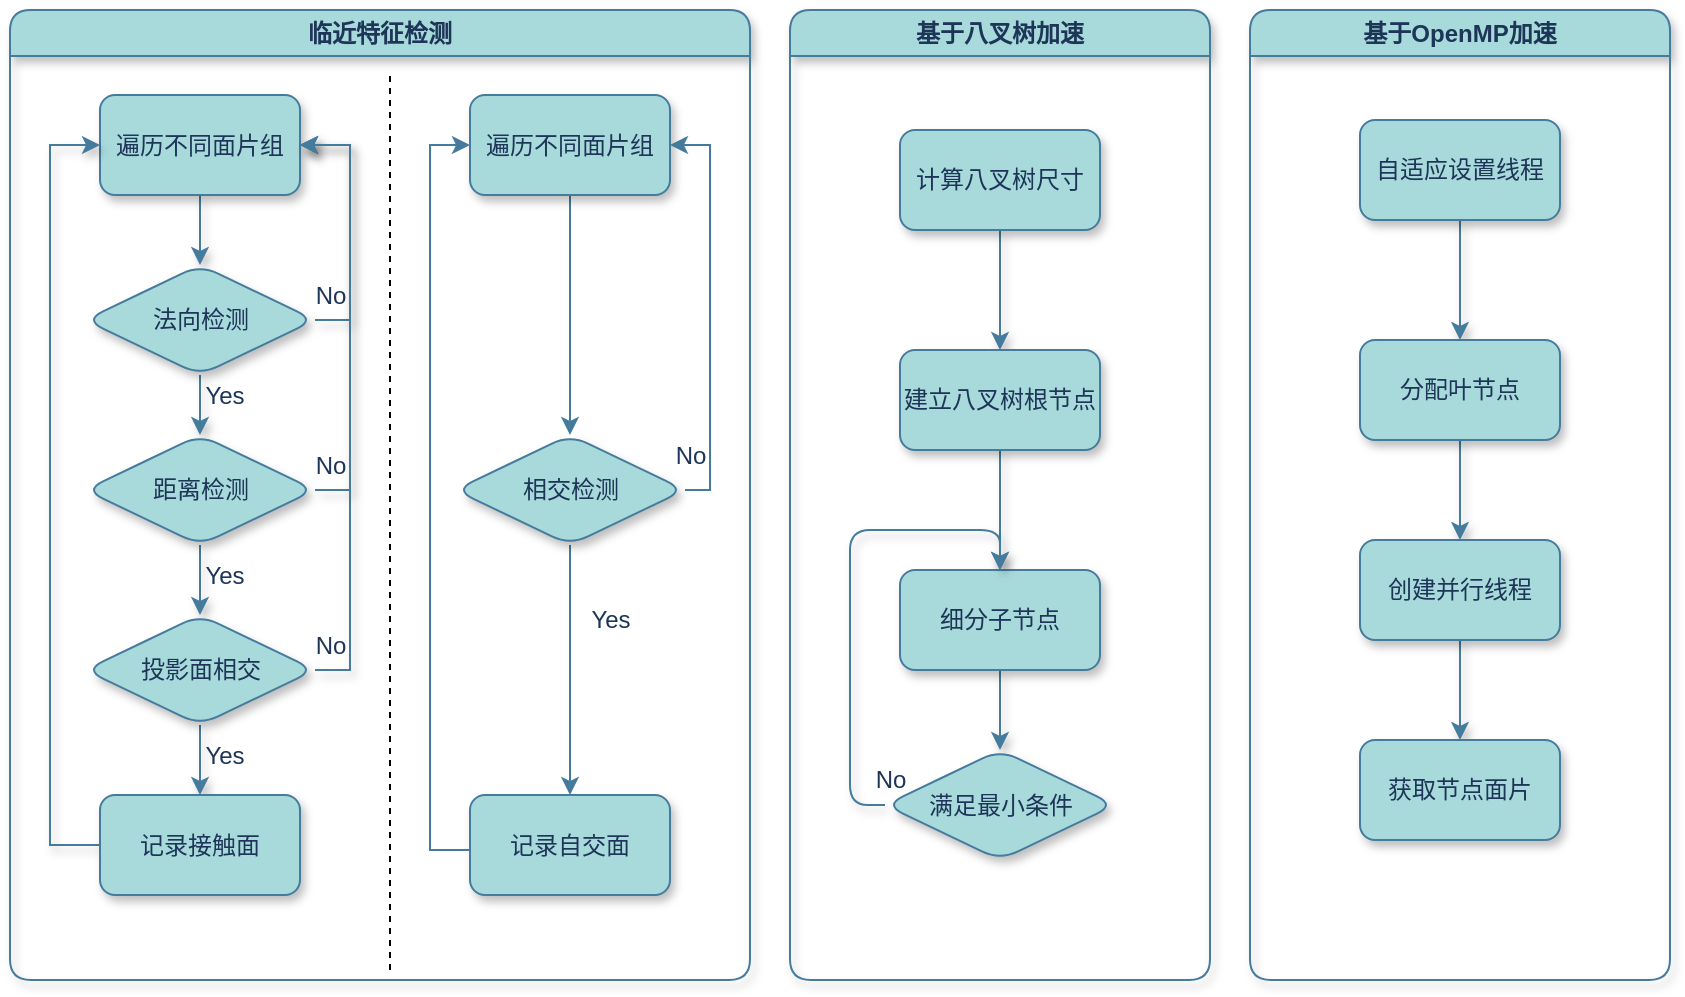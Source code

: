 <mxfile version="24.4.13" type="github">
  <diagram name="第 1 页" id="ZzKzGzbMgNCC5ZsEGFMA">
    <mxGraphModel dx="1379" dy="817" grid="1" gridSize="10" guides="1" tooltips="1" connect="1" arrows="1" fold="1" page="1" pageScale="1" pageWidth="827" pageHeight="1169" math="0" shadow="0">
      <root>
        <mxCell id="0" />
        <mxCell id="1" parent="0" />
        <mxCell id="21Rt-DlmAEweIlOZY0aC-1" value="基于八叉树加速" style="swimlane;whiteSpace=wrap;html=1;rounded=1;labelBackgroundColor=none;fillColor=#A8DADC;strokeColor=#457B9D;fontColor=#1D3557;shadow=1;" vertex="1" parent="1">
          <mxGeometry x="490" y="60" width="210" height="485" as="geometry" />
        </mxCell>
        <mxCell id="21Rt-DlmAEweIlOZY0aC-2" value="" style="edgeStyle=orthogonalEdgeStyle;rounded=1;orthogonalLoop=1;jettySize=auto;html=1;labelBackgroundColor=none;fontColor=default;strokeColor=#457B9D;shadow=1;" edge="1" parent="21Rt-DlmAEweIlOZY0aC-1" source="21Rt-DlmAEweIlOZY0aC-3" target="21Rt-DlmAEweIlOZY0aC-5">
          <mxGeometry relative="1" as="geometry" />
        </mxCell>
        <mxCell id="21Rt-DlmAEweIlOZY0aC-3" value="计算八叉树尺寸" style="rounded=1;whiteSpace=wrap;html=1;labelBackgroundColor=none;fillColor=#A8DADC;strokeColor=#457B9D;fontColor=#1D3557;shadow=1;" vertex="1" parent="21Rt-DlmAEweIlOZY0aC-1">
          <mxGeometry x="55" y="60" width="100" height="50" as="geometry" />
        </mxCell>
        <mxCell id="21Rt-DlmAEweIlOZY0aC-4" value="" style="edgeStyle=orthogonalEdgeStyle;rounded=1;orthogonalLoop=1;jettySize=auto;html=1;labelBackgroundColor=none;fontColor=default;strokeColor=#457B9D;shadow=1;" edge="1" parent="21Rt-DlmAEweIlOZY0aC-1" source="21Rt-DlmAEweIlOZY0aC-5" target="21Rt-DlmAEweIlOZY0aC-7">
          <mxGeometry relative="1" as="geometry" />
        </mxCell>
        <mxCell id="21Rt-DlmAEweIlOZY0aC-5" value="建立八叉树根节点" style="rounded=1;whiteSpace=wrap;html=1;labelBackgroundColor=none;fillColor=#A8DADC;strokeColor=#457B9D;fontColor=#1D3557;shadow=1;" vertex="1" parent="21Rt-DlmAEweIlOZY0aC-1">
          <mxGeometry x="55" y="170" width="100" height="50" as="geometry" />
        </mxCell>
        <mxCell id="21Rt-DlmAEweIlOZY0aC-6" value="" style="edgeStyle=orthogonalEdgeStyle;rounded=1;orthogonalLoop=1;jettySize=auto;html=1;labelBackgroundColor=none;fontColor=default;strokeColor=#457B9D;shadow=1;" edge="1" parent="21Rt-DlmAEweIlOZY0aC-1" source="21Rt-DlmAEweIlOZY0aC-7" target="21Rt-DlmAEweIlOZY0aC-9">
          <mxGeometry relative="1" as="geometry" />
        </mxCell>
        <mxCell id="21Rt-DlmAEweIlOZY0aC-7" value="细分子节点" style="rounded=1;whiteSpace=wrap;html=1;labelBackgroundColor=none;fillColor=#A8DADC;strokeColor=#457B9D;fontColor=#1D3557;shadow=1;" vertex="1" parent="21Rt-DlmAEweIlOZY0aC-1">
          <mxGeometry x="55" y="280" width="100" height="50" as="geometry" />
        </mxCell>
        <mxCell id="21Rt-DlmAEweIlOZY0aC-8" style="edgeStyle=orthogonalEdgeStyle;rounded=1;orthogonalLoop=1;jettySize=auto;html=1;entryX=0.5;entryY=0;entryDx=0;entryDy=0;labelBackgroundColor=none;fontColor=default;strokeColor=#457B9D;shadow=1;" edge="1" parent="21Rt-DlmAEweIlOZY0aC-1" source="21Rt-DlmAEweIlOZY0aC-9" target="21Rt-DlmAEweIlOZY0aC-7">
          <mxGeometry relative="1" as="geometry">
            <Array as="points">
              <mxPoint x="30" y="398" />
              <mxPoint x="30" y="260" />
              <mxPoint x="105" y="260" />
            </Array>
          </mxGeometry>
        </mxCell>
        <mxCell id="21Rt-DlmAEweIlOZY0aC-9" value="满足最小条件" style="rhombus;whiteSpace=wrap;html=1;rounded=1;labelBackgroundColor=none;fillColor=#A8DADC;strokeColor=#457B9D;fontColor=#1D3557;shadow=1;" vertex="1" parent="21Rt-DlmAEweIlOZY0aC-1">
          <mxGeometry x="47.5" y="370" width="115" height="55" as="geometry" />
        </mxCell>
        <mxCell id="21Rt-DlmAEweIlOZY0aC-10" value="No" style="text;html=1;align=center;verticalAlign=middle;resizable=0;points=[];autosize=1;strokeColor=none;fillColor=none;rounded=1;labelBackgroundColor=none;fontColor=#1D3557;shadow=1;" vertex="1" parent="21Rt-DlmAEweIlOZY0aC-1">
          <mxGeometry x="30" y="370" width="40" height="30" as="geometry" />
        </mxCell>
        <mxCell id="21Rt-DlmAEweIlOZY0aC-11" value="基于OpenMP加速" style="swimlane;whiteSpace=wrap;html=1;rounded=1;labelBackgroundColor=none;fillColor=#A8DADC;strokeColor=#457B9D;fontColor=#1D3557;shadow=1;" vertex="1" parent="1">
          <mxGeometry x="720" y="60" width="210" height="485" as="geometry" />
        </mxCell>
        <mxCell id="21Rt-DlmAEweIlOZY0aC-12" value="" style="edgeStyle=orthogonalEdgeStyle;rounded=0;orthogonalLoop=1;jettySize=auto;html=1;strokeColor=#457B9D;fontColor=#1D3557;fillColor=#A8DADC;shadow=1;" edge="1" parent="21Rt-DlmAEweIlOZY0aC-11" source="21Rt-DlmAEweIlOZY0aC-13" target="21Rt-DlmAEweIlOZY0aC-15">
          <mxGeometry relative="1" as="geometry" />
        </mxCell>
        <mxCell id="21Rt-DlmAEweIlOZY0aC-13" value="自适应设置线程" style="rounded=1;whiteSpace=wrap;html=1;labelBackgroundColor=none;fillColor=#A8DADC;strokeColor=#457B9D;fontColor=#1D3557;shadow=1;" vertex="1" parent="21Rt-DlmAEweIlOZY0aC-11">
          <mxGeometry x="55" y="55" width="100" height="50" as="geometry" />
        </mxCell>
        <mxCell id="21Rt-DlmAEweIlOZY0aC-14" value="" style="edgeStyle=orthogonalEdgeStyle;rounded=0;orthogonalLoop=1;jettySize=auto;html=1;strokeColor=#457B9D;fontColor=#1D3557;fillColor=#A8DADC;shadow=1;" edge="1" parent="21Rt-DlmAEweIlOZY0aC-11" source="21Rt-DlmAEweIlOZY0aC-15" target="21Rt-DlmAEweIlOZY0aC-17">
          <mxGeometry relative="1" as="geometry" />
        </mxCell>
        <mxCell id="21Rt-DlmAEweIlOZY0aC-15" value="分配叶节点" style="rounded=1;whiteSpace=wrap;html=1;labelBackgroundColor=none;fillColor=#A8DADC;strokeColor=#457B9D;fontColor=#1D3557;shadow=1;" vertex="1" parent="21Rt-DlmAEweIlOZY0aC-11">
          <mxGeometry x="55" y="165" width="100" height="50" as="geometry" />
        </mxCell>
        <mxCell id="21Rt-DlmAEweIlOZY0aC-16" value="" style="edgeStyle=orthogonalEdgeStyle;rounded=0;orthogonalLoop=1;jettySize=auto;html=1;strokeColor=#457B9D;fontColor=#1D3557;fillColor=#A8DADC;shadow=1;" edge="1" parent="21Rt-DlmAEweIlOZY0aC-11" source="21Rt-DlmAEweIlOZY0aC-17" target="21Rt-DlmAEweIlOZY0aC-18">
          <mxGeometry relative="1" as="geometry" />
        </mxCell>
        <mxCell id="21Rt-DlmAEweIlOZY0aC-17" value="创建并行线程" style="rounded=1;whiteSpace=wrap;html=1;labelBackgroundColor=none;fillColor=#A8DADC;strokeColor=#457B9D;fontColor=#1D3557;shadow=1;" vertex="1" parent="21Rt-DlmAEweIlOZY0aC-11">
          <mxGeometry x="55" y="265" width="100" height="50" as="geometry" />
        </mxCell>
        <mxCell id="21Rt-DlmAEweIlOZY0aC-18" value="获取节点面片" style="rounded=1;whiteSpace=wrap;html=1;labelBackgroundColor=none;fillColor=#A8DADC;strokeColor=#457B9D;fontColor=#1D3557;shadow=1;" vertex="1" parent="21Rt-DlmAEweIlOZY0aC-11">
          <mxGeometry x="55" y="365" width="100" height="50" as="geometry" />
        </mxCell>
        <mxCell id="21Rt-DlmAEweIlOZY0aC-19" value="临近特征检测" style="swimlane;whiteSpace=wrap;html=1;rounded=1;labelBackgroundColor=none;fillColor=#A8DADC;strokeColor=#457B9D;fontColor=#1D3557;shadow=1;" vertex="1" parent="1">
          <mxGeometry x="100" y="60" width="370" height="485" as="geometry" />
        </mxCell>
        <mxCell id="21Rt-DlmAEweIlOZY0aC-20" value="" style="edgeStyle=orthogonalEdgeStyle;rounded=0;orthogonalLoop=1;jettySize=auto;html=1;fontColor=default;labelBackgroundColor=none;strokeColor=#457B9D;shadow=1;" edge="1" parent="21Rt-DlmAEweIlOZY0aC-19" source="21Rt-DlmAEweIlOZY0aC-21" target="21Rt-DlmAEweIlOZY0aC-24">
          <mxGeometry relative="1" as="geometry" />
        </mxCell>
        <mxCell id="21Rt-DlmAEweIlOZY0aC-21" value="遍历不同面片组" style="rounded=1;whiteSpace=wrap;html=1;labelBackgroundColor=none;fillColor=#A8DADC;strokeColor=#457B9D;fontColor=#1D3557;glass=0;shadow=1;" vertex="1" parent="21Rt-DlmAEweIlOZY0aC-19">
          <mxGeometry x="45" y="42.5" width="100" height="50" as="geometry" />
        </mxCell>
        <mxCell id="21Rt-DlmAEweIlOZY0aC-22" value="" style="edgeStyle=orthogonalEdgeStyle;rounded=0;orthogonalLoop=1;jettySize=auto;html=1;labelBackgroundColor=none;strokeColor=#457B9D;fontColor=default;shadow=1;" edge="1" parent="21Rt-DlmAEweIlOZY0aC-19" source="21Rt-DlmAEweIlOZY0aC-24" target="21Rt-DlmAEweIlOZY0aC-27">
          <mxGeometry relative="1" as="geometry" />
        </mxCell>
        <mxCell id="21Rt-DlmAEweIlOZY0aC-23" style="edgeStyle=orthogonalEdgeStyle;rounded=0;orthogonalLoop=1;jettySize=auto;html=1;entryX=1;entryY=0.5;entryDx=0;entryDy=0;labelBackgroundColor=none;strokeColor=#457B9D;fontColor=default;shadow=1;" edge="1" parent="21Rt-DlmAEweIlOZY0aC-19" source="21Rt-DlmAEweIlOZY0aC-24" target="21Rt-DlmAEweIlOZY0aC-21">
          <mxGeometry relative="1" as="geometry">
            <Array as="points">
              <mxPoint x="170" y="155.5" />
              <mxPoint x="170" y="67.5" />
            </Array>
          </mxGeometry>
        </mxCell>
        <mxCell id="21Rt-DlmAEweIlOZY0aC-24" value="法向检测" style="rhombus;whiteSpace=wrap;html=1;rounded=1;labelBackgroundColor=none;fillColor=#A8DADC;strokeColor=#457B9D;fontColor=#1D3557;shadow=1;" vertex="1" parent="21Rt-DlmAEweIlOZY0aC-19">
          <mxGeometry x="37.5" y="127.5" width="115" height="55" as="geometry" />
        </mxCell>
        <mxCell id="21Rt-DlmAEweIlOZY0aC-25" value="" style="edgeStyle=orthogonalEdgeStyle;rounded=0;orthogonalLoop=1;jettySize=auto;html=1;labelBackgroundColor=none;strokeColor=#457B9D;fontColor=default;shadow=1;" edge="1" parent="21Rt-DlmAEweIlOZY0aC-19" source="21Rt-DlmAEweIlOZY0aC-27" target="21Rt-DlmAEweIlOZY0aC-30">
          <mxGeometry relative="1" as="geometry" />
        </mxCell>
        <mxCell id="21Rt-DlmAEweIlOZY0aC-26" style="edgeStyle=orthogonalEdgeStyle;rounded=0;orthogonalLoop=1;jettySize=auto;html=1;entryX=1;entryY=0.5;entryDx=0;entryDy=0;labelBackgroundColor=none;strokeColor=#457B9D;fontColor=default;shadow=1;" edge="1" parent="21Rt-DlmAEweIlOZY0aC-19" source="21Rt-DlmAEweIlOZY0aC-27" target="21Rt-DlmAEweIlOZY0aC-21">
          <mxGeometry relative="1" as="geometry">
            <Array as="points">
              <mxPoint x="170" y="240.5" />
              <mxPoint x="170" y="67.5" />
            </Array>
          </mxGeometry>
        </mxCell>
        <mxCell id="21Rt-DlmAEweIlOZY0aC-27" value="距离检测" style="rhombus;whiteSpace=wrap;html=1;rounded=1;labelBackgroundColor=none;fillColor=#A8DADC;strokeColor=#457B9D;fontColor=#1D3557;shadow=1;" vertex="1" parent="21Rt-DlmAEweIlOZY0aC-19">
          <mxGeometry x="37.5" y="212.5" width="115" height="55" as="geometry" />
        </mxCell>
        <mxCell id="21Rt-DlmAEweIlOZY0aC-28" value="" style="edgeStyle=orthogonalEdgeStyle;rounded=0;orthogonalLoop=1;jettySize=auto;html=1;labelBackgroundColor=none;strokeColor=#457B9D;fontColor=default;shadow=1;" edge="1" parent="21Rt-DlmAEweIlOZY0aC-19" source="21Rt-DlmAEweIlOZY0aC-30" target="21Rt-DlmAEweIlOZY0aC-32">
          <mxGeometry relative="1" as="geometry" />
        </mxCell>
        <mxCell id="21Rt-DlmAEweIlOZY0aC-29" style="edgeStyle=orthogonalEdgeStyle;rounded=0;orthogonalLoop=1;jettySize=auto;html=1;entryX=1;entryY=0.5;entryDx=0;entryDy=0;labelBackgroundColor=none;strokeColor=#457B9D;fontColor=default;shadow=1;" edge="1" parent="21Rt-DlmAEweIlOZY0aC-19" source="21Rt-DlmAEweIlOZY0aC-30" target="21Rt-DlmAEweIlOZY0aC-21">
          <mxGeometry relative="1" as="geometry">
            <Array as="points">
              <mxPoint x="170" y="330.5" />
              <mxPoint x="170" y="67.5" />
            </Array>
          </mxGeometry>
        </mxCell>
        <mxCell id="21Rt-DlmAEweIlOZY0aC-30" value="投影面相交" style="rhombus;whiteSpace=wrap;html=1;rounded=1;labelBackgroundColor=none;fillColor=#A8DADC;strokeColor=#457B9D;fontColor=#1D3557;shadow=1;" vertex="1" parent="21Rt-DlmAEweIlOZY0aC-19">
          <mxGeometry x="37.5" y="302.5" width="115" height="55" as="geometry" />
        </mxCell>
        <mxCell id="21Rt-DlmAEweIlOZY0aC-31" style="edgeStyle=orthogonalEdgeStyle;rounded=0;orthogonalLoop=1;jettySize=auto;html=1;entryX=0;entryY=0.5;entryDx=0;entryDy=0;labelBackgroundColor=none;strokeColor=#457B9D;fontColor=default;shadow=1;" edge="1" parent="21Rt-DlmAEweIlOZY0aC-19" source="21Rt-DlmAEweIlOZY0aC-32" target="21Rt-DlmAEweIlOZY0aC-21">
          <mxGeometry relative="1" as="geometry">
            <Array as="points">
              <mxPoint x="20" y="417.5" />
              <mxPoint x="20" y="67.5" />
            </Array>
          </mxGeometry>
        </mxCell>
        <mxCell id="21Rt-DlmAEweIlOZY0aC-32" value="记录接触面" style="rounded=1;whiteSpace=wrap;html=1;labelBackgroundColor=none;fillColor=#A8DADC;strokeColor=#457B9D;fontColor=#1D3557;shadow=1;" vertex="1" parent="21Rt-DlmAEweIlOZY0aC-19">
          <mxGeometry x="45" y="392.5" width="100" height="50" as="geometry" />
        </mxCell>
        <mxCell id="21Rt-DlmAEweIlOZY0aC-33" value="Yes" style="text;html=1;align=center;verticalAlign=middle;resizable=0;points=[];autosize=1;strokeColor=none;fillColor=none;fontColor=#1D3557;shadow=1;" vertex="1" parent="21Rt-DlmAEweIlOZY0aC-19">
          <mxGeometry x="87" y="177.5" width="40" height="30" as="geometry" />
        </mxCell>
        <mxCell id="21Rt-DlmAEweIlOZY0aC-34" value="Yes" style="text;html=1;align=center;verticalAlign=middle;resizable=0;points=[];autosize=1;strokeColor=none;fillColor=none;fontColor=#1D3557;shadow=1;" vertex="1" parent="21Rt-DlmAEweIlOZY0aC-19">
          <mxGeometry x="87" y="267.5" width="40" height="30" as="geometry" />
        </mxCell>
        <mxCell id="21Rt-DlmAEweIlOZY0aC-35" value="Yes" style="text;html=1;align=center;verticalAlign=middle;resizable=0;points=[];autosize=1;strokeColor=none;fillColor=none;fontColor=#1D3557;shadow=1;" vertex="1" parent="21Rt-DlmAEweIlOZY0aC-19">
          <mxGeometry x="87" y="357.5" width="40" height="30" as="geometry" />
        </mxCell>
        <mxCell id="21Rt-DlmAEweIlOZY0aC-36" value="No" style="text;html=1;align=center;verticalAlign=middle;resizable=0;points=[];autosize=1;strokeColor=none;fillColor=none;rounded=1;labelBackgroundColor=none;fontColor=#1D3557;shadow=1;" vertex="1" parent="21Rt-DlmAEweIlOZY0aC-19">
          <mxGeometry x="140" y="127.5" width="40" height="30" as="geometry" />
        </mxCell>
        <mxCell id="21Rt-DlmAEweIlOZY0aC-37" value="No" style="text;html=1;align=center;verticalAlign=middle;resizable=0;points=[];autosize=1;strokeColor=none;fillColor=none;rounded=1;labelBackgroundColor=none;fontColor=#1D3557;shadow=1;" vertex="1" parent="21Rt-DlmAEweIlOZY0aC-19">
          <mxGeometry x="140" y="212.5" width="40" height="30" as="geometry" />
        </mxCell>
        <mxCell id="21Rt-DlmAEweIlOZY0aC-38" value="No" style="text;html=1;align=center;verticalAlign=middle;resizable=0;points=[];autosize=1;strokeColor=none;fillColor=none;rounded=1;labelBackgroundColor=none;fontColor=#1D3557;shadow=1;" vertex="1" parent="21Rt-DlmAEweIlOZY0aC-19">
          <mxGeometry x="140" y="302.5" width="40" height="30" as="geometry" />
        </mxCell>
        <mxCell id="21Rt-DlmAEweIlOZY0aC-39" value="" style="endArrow=none;dashed=1;html=1;rounded=0;" edge="1" parent="21Rt-DlmAEweIlOZY0aC-19">
          <mxGeometry width="50" height="50" relative="1" as="geometry">
            <mxPoint x="190" y="480" as="sourcePoint" />
            <mxPoint x="190" y="30" as="targetPoint" />
          </mxGeometry>
        </mxCell>
        <mxCell id="21Rt-DlmAEweIlOZY0aC-40" style="edgeStyle=orthogonalEdgeStyle;rounded=0;orthogonalLoop=1;jettySize=auto;html=1;strokeColor=#457B9D;" edge="1" parent="21Rt-DlmAEweIlOZY0aC-19" source="21Rt-DlmAEweIlOZY0aC-41" target="21Rt-DlmAEweIlOZY0aC-44">
          <mxGeometry relative="1" as="geometry" />
        </mxCell>
        <mxCell id="21Rt-DlmAEweIlOZY0aC-41" value="遍历不同面片组" style="rounded=1;whiteSpace=wrap;html=1;labelBackgroundColor=none;fillColor=#A8DADC;strokeColor=#457B9D;fontColor=#1D3557;glass=0;shadow=1;" vertex="1" parent="21Rt-DlmAEweIlOZY0aC-19">
          <mxGeometry x="230" y="42.5" width="100" height="50" as="geometry" />
        </mxCell>
        <mxCell id="21Rt-DlmAEweIlOZY0aC-42" style="edgeStyle=orthogonalEdgeStyle;rounded=0;orthogonalLoop=1;jettySize=auto;html=1;entryX=0.5;entryY=0;entryDx=0;entryDy=0;strokeColor=#457B9D;" edge="1" parent="21Rt-DlmAEweIlOZY0aC-19" source="21Rt-DlmAEweIlOZY0aC-44" target="21Rt-DlmAEweIlOZY0aC-46">
          <mxGeometry relative="1" as="geometry" />
        </mxCell>
        <mxCell id="21Rt-DlmAEweIlOZY0aC-43" style="edgeStyle=orthogonalEdgeStyle;rounded=0;orthogonalLoop=1;jettySize=auto;html=1;entryX=1;entryY=0.5;entryDx=0;entryDy=0;strokeColor=#457B9D;" edge="1" parent="21Rt-DlmAEweIlOZY0aC-19" source="21Rt-DlmAEweIlOZY0aC-44" target="21Rt-DlmAEweIlOZY0aC-41">
          <mxGeometry relative="1" as="geometry">
            <Array as="points">
              <mxPoint x="350" y="240" />
              <mxPoint x="350" y="68" />
            </Array>
          </mxGeometry>
        </mxCell>
        <mxCell id="21Rt-DlmAEweIlOZY0aC-44" value="相交检测" style="rhombus;whiteSpace=wrap;html=1;rounded=1;labelBackgroundColor=none;fillColor=#A8DADC;strokeColor=#457B9D;fontColor=#1D3557;shadow=1;" vertex="1" parent="21Rt-DlmAEweIlOZY0aC-19">
          <mxGeometry x="222.5" y="212.5" width="115" height="55" as="geometry" />
        </mxCell>
        <mxCell id="21Rt-DlmAEweIlOZY0aC-45" style="edgeStyle=orthogonalEdgeStyle;rounded=0;orthogonalLoop=1;jettySize=auto;html=1;entryX=0;entryY=0.5;entryDx=0;entryDy=0;strokeColor=#457B9D;" edge="1" parent="21Rt-DlmAEweIlOZY0aC-19" source="21Rt-DlmAEweIlOZY0aC-46" target="21Rt-DlmAEweIlOZY0aC-41">
          <mxGeometry relative="1" as="geometry">
            <Array as="points">
              <mxPoint x="210" y="420" />
              <mxPoint x="210" y="68" />
            </Array>
          </mxGeometry>
        </mxCell>
        <mxCell id="21Rt-DlmAEweIlOZY0aC-46" value="记录自交面" style="rounded=1;whiteSpace=wrap;html=1;labelBackgroundColor=none;fillColor=#A8DADC;strokeColor=#457B9D;fontColor=#1D3557;shadow=1;" vertex="1" parent="21Rt-DlmAEweIlOZY0aC-19">
          <mxGeometry x="230" y="392.5" width="100" height="50" as="geometry" />
        </mxCell>
        <mxCell id="21Rt-DlmAEweIlOZY0aC-47" value="Yes" style="text;html=1;align=center;verticalAlign=middle;resizable=0;points=[];autosize=1;strokeColor=none;fillColor=none;fontColor=#1D3557;shadow=1;" vertex="1" parent="21Rt-DlmAEweIlOZY0aC-19">
          <mxGeometry x="280" y="290" width="40" height="30" as="geometry" />
        </mxCell>
        <mxCell id="21Rt-DlmAEweIlOZY0aC-48" value="No" style="text;html=1;align=center;verticalAlign=middle;resizable=0;points=[];autosize=1;strokeColor=none;fillColor=none;rounded=1;labelBackgroundColor=none;fontColor=#1D3557;shadow=1;" vertex="1" parent="21Rt-DlmAEweIlOZY0aC-19">
          <mxGeometry x="320" y="207.5" width="40" height="30" as="geometry" />
        </mxCell>
      </root>
    </mxGraphModel>
  </diagram>
</mxfile>
